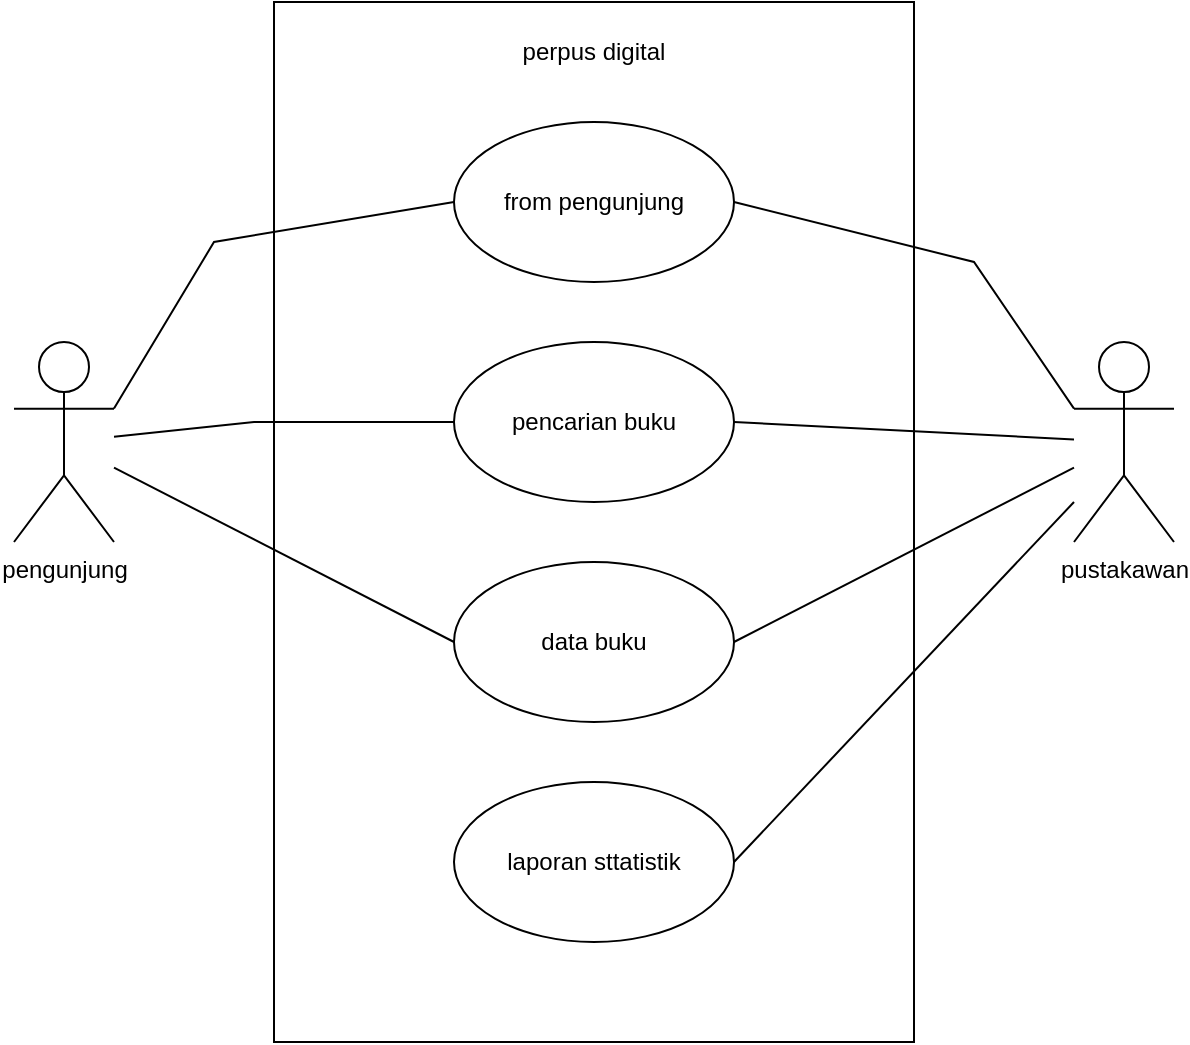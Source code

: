 <mxfile version="23.1.1" type="github">
  <diagram name="Page-1" id="1wj8K8CO4yaN4AC6-IhH">
    <mxGraphModel dx="1434" dy="780" grid="1" gridSize="10" guides="1" tooltips="1" connect="1" arrows="1" fold="1" page="1" pageScale="1" pageWidth="850" pageHeight="1100" math="0" shadow="0">
      <root>
        <mxCell id="0" />
        <mxCell id="1" parent="0" />
        <mxCell id="FteXSVCIoY5swLoxyDCk-2" value="" style="rounded=0;whiteSpace=wrap;html=1;" vertex="1" parent="1">
          <mxGeometry x="240" y="130" width="320" height="520" as="geometry" />
        </mxCell>
        <mxCell id="FteXSVCIoY5swLoxyDCk-3" value="from pengunjung" style="ellipse;whiteSpace=wrap;html=1;" vertex="1" parent="1">
          <mxGeometry x="330" y="190" width="140" height="80" as="geometry" />
        </mxCell>
        <mxCell id="FteXSVCIoY5swLoxyDCk-4" value="pencarian buku" style="ellipse;whiteSpace=wrap;html=1;" vertex="1" parent="1">
          <mxGeometry x="330" y="300" width="140" height="80" as="geometry" />
        </mxCell>
        <mxCell id="FteXSVCIoY5swLoxyDCk-5" value="data buku" style="ellipse;whiteSpace=wrap;html=1;" vertex="1" parent="1">
          <mxGeometry x="330" y="410" width="140" height="80" as="geometry" />
        </mxCell>
        <mxCell id="FteXSVCIoY5swLoxyDCk-6" value="laporan sttatistik" style="ellipse;whiteSpace=wrap;html=1;" vertex="1" parent="1">
          <mxGeometry x="330" y="520" width="140" height="80" as="geometry" />
        </mxCell>
        <mxCell id="FteXSVCIoY5swLoxyDCk-7" value="pengunjung" style="shape=umlActor;verticalLabelPosition=bottom;verticalAlign=top;html=1;outlineConnect=0;" vertex="1" parent="1">
          <mxGeometry x="110" y="300" width="50" height="100" as="geometry" />
        </mxCell>
        <mxCell id="FteXSVCIoY5swLoxyDCk-13" value="pustakawan" style="shape=umlActor;verticalLabelPosition=bottom;verticalAlign=top;html=1;outlineConnect=0;" vertex="1" parent="1">
          <mxGeometry x="640" y="300" width="50" height="100" as="geometry" />
        </mxCell>
        <mxCell id="FteXSVCIoY5swLoxyDCk-14" value="" style="endArrow=none;html=1;rounded=0;exitX=1;exitY=0.5;exitDx=0;exitDy=0;entryX=0;entryY=0.333;entryDx=0;entryDy=0;entryPerimeter=0;" edge="1" parent="1" source="FteXSVCIoY5swLoxyDCk-3" target="FteXSVCIoY5swLoxyDCk-13">
          <mxGeometry width="50" height="50" relative="1" as="geometry">
            <mxPoint x="470" y="410" as="sourcePoint" />
            <mxPoint x="520" y="360" as="targetPoint" />
            <Array as="points">
              <mxPoint x="590" y="260" />
            </Array>
          </mxGeometry>
        </mxCell>
        <mxCell id="FteXSVCIoY5swLoxyDCk-15" value="" style="endArrow=none;html=1;rounded=0;exitX=1;exitY=0.5;exitDx=0;exitDy=0;" edge="1" parent="1" source="FteXSVCIoY5swLoxyDCk-4" target="FteXSVCIoY5swLoxyDCk-13">
          <mxGeometry width="50" height="50" relative="1" as="geometry">
            <mxPoint x="480" y="390" as="sourcePoint" />
            <mxPoint x="630" y="350" as="targetPoint" />
          </mxGeometry>
        </mxCell>
        <mxCell id="FteXSVCIoY5swLoxyDCk-16" value="" style="endArrow=none;html=1;rounded=0;exitX=1;exitY=0.5;exitDx=0;exitDy=0;" edge="1" parent="1" source="FteXSVCIoY5swLoxyDCk-5" target="FteXSVCIoY5swLoxyDCk-13">
          <mxGeometry width="50" height="50" relative="1" as="geometry">
            <mxPoint x="480" y="350" as="sourcePoint" />
            <mxPoint x="650" y="359" as="targetPoint" />
          </mxGeometry>
        </mxCell>
        <mxCell id="FteXSVCIoY5swLoxyDCk-17" value="" style="endArrow=none;html=1;rounded=0;exitX=1;exitY=0.5;exitDx=0;exitDy=0;" edge="1" parent="1" source="FteXSVCIoY5swLoxyDCk-6">
          <mxGeometry width="50" height="50" relative="1" as="geometry">
            <mxPoint x="480" y="460" as="sourcePoint" />
            <mxPoint x="640" y="380" as="targetPoint" />
          </mxGeometry>
        </mxCell>
        <mxCell id="FteXSVCIoY5swLoxyDCk-18" value="" style="endArrow=none;html=1;rounded=0;exitX=0;exitY=0.5;exitDx=0;exitDy=0;entryX=1;entryY=0.333;entryDx=0;entryDy=0;entryPerimeter=0;" edge="1" parent="1" source="FteXSVCIoY5swLoxyDCk-3" target="FteXSVCIoY5swLoxyDCk-7">
          <mxGeometry width="50" height="50" relative="1" as="geometry">
            <mxPoint x="480" y="240" as="sourcePoint" />
            <mxPoint x="650" y="343" as="targetPoint" />
            <Array as="points">
              <mxPoint x="210" y="250" />
            </Array>
          </mxGeometry>
        </mxCell>
        <mxCell id="FteXSVCIoY5swLoxyDCk-19" value="" style="endArrow=none;html=1;rounded=0;exitX=0;exitY=0.5;exitDx=0;exitDy=0;" edge="1" parent="1" source="FteXSVCIoY5swLoxyDCk-4" target="FteXSVCIoY5swLoxyDCk-7">
          <mxGeometry width="50" height="50" relative="1" as="geometry">
            <mxPoint x="340" y="240" as="sourcePoint" />
            <mxPoint x="170" y="343" as="targetPoint" />
            <Array as="points">
              <mxPoint x="230" y="340" />
            </Array>
          </mxGeometry>
        </mxCell>
        <mxCell id="FteXSVCIoY5swLoxyDCk-20" value="" style="endArrow=none;html=1;rounded=0;exitX=0;exitY=0.5;exitDx=0;exitDy=0;" edge="1" parent="1" source="FteXSVCIoY5swLoxyDCk-5" target="FteXSVCIoY5swLoxyDCk-7">
          <mxGeometry width="50" height="50" relative="1" as="geometry">
            <mxPoint x="340" y="350" as="sourcePoint" />
            <mxPoint x="170" y="357" as="targetPoint" />
            <Array as="points" />
          </mxGeometry>
        </mxCell>
        <mxCell id="FteXSVCIoY5swLoxyDCk-21" value="perpus digital" style="text;strokeColor=none;align=center;fillColor=none;html=1;verticalAlign=middle;whiteSpace=wrap;rounded=0;" vertex="1" parent="1">
          <mxGeometry x="360" y="140" width="80" height="30" as="geometry" />
        </mxCell>
      </root>
    </mxGraphModel>
  </diagram>
</mxfile>
